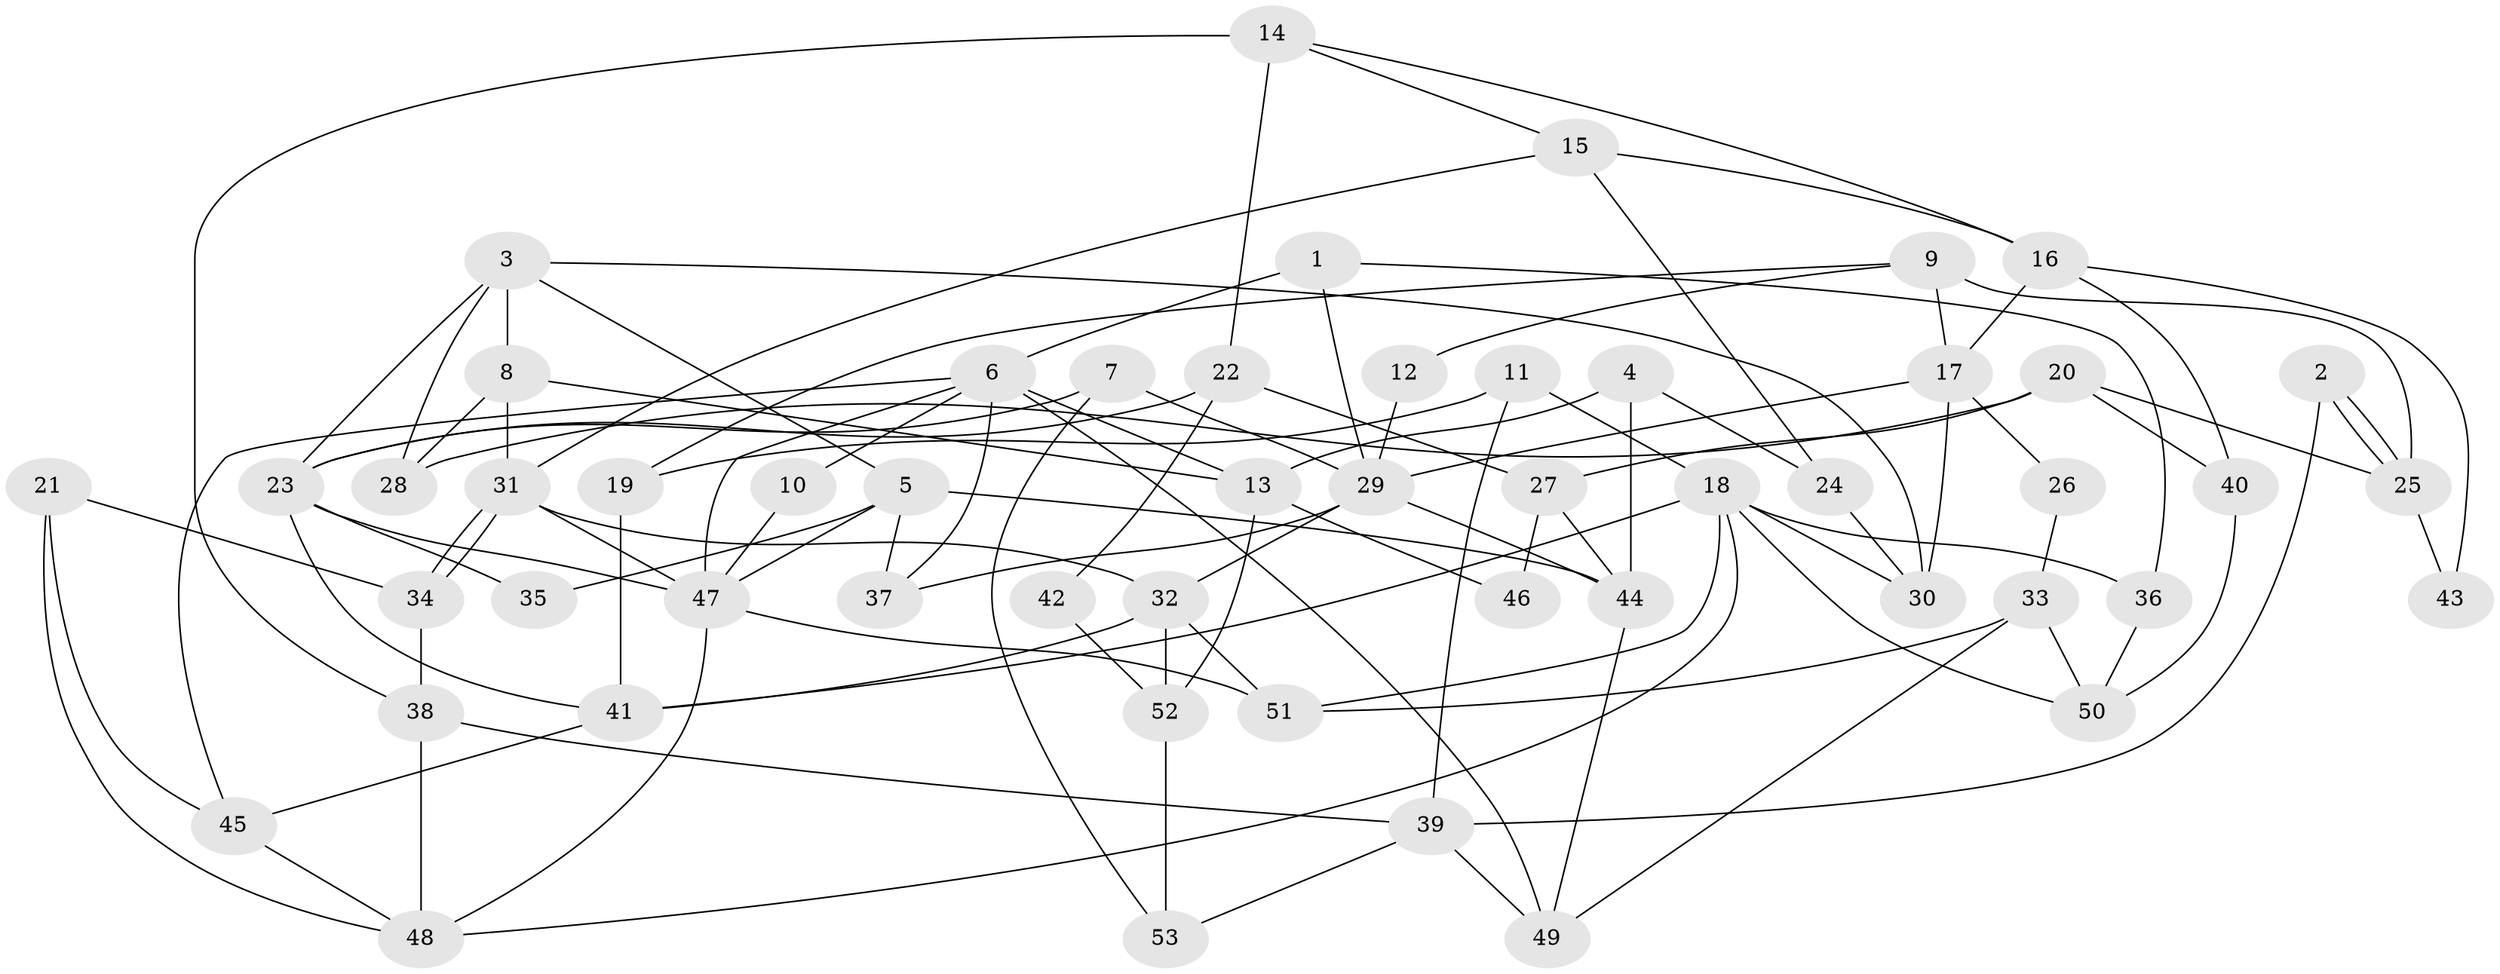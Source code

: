 // coarse degree distribution, {10: 0.038461538461538464, 6: 0.11538461538461539, 11: 0.038461538461538464, 3: 0.15384615384615385, 7: 0.07692307692307693, 9: 0.07692307692307693, 2: 0.15384615384615385, 5: 0.11538461538461539, 4: 0.23076923076923078}
// Generated by graph-tools (version 1.1) at 2025/54/03/05/25 16:54:47]
// undirected, 53 vertices, 106 edges
graph export_dot {
graph [start="1"]
  node [color=gray90,style=filled];
  1;
  2;
  3;
  4;
  5;
  6;
  7;
  8;
  9;
  10;
  11;
  12;
  13;
  14;
  15;
  16;
  17;
  18;
  19;
  20;
  21;
  22;
  23;
  24;
  25;
  26;
  27;
  28;
  29;
  30;
  31;
  32;
  33;
  34;
  35;
  36;
  37;
  38;
  39;
  40;
  41;
  42;
  43;
  44;
  45;
  46;
  47;
  48;
  49;
  50;
  51;
  52;
  53;
  1 -- 29;
  1 -- 6;
  1 -- 36;
  2 -- 39;
  2 -- 25;
  2 -- 25;
  3 -- 23;
  3 -- 5;
  3 -- 8;
  3 -- 28;
  3 -- 30;
  4 -- 44;
  4 -- 24;
  4 -- 13;
  5 -- 37;
  5 -- 47;
  5 -- 35;
  5 -- 44;
  6 -- 13;
  6 -- 45;
  6 -- 10;
  6 -- 37;
  6 -- 47;
  6 -- 49;
  7 -- 23;
  7 -- 29;
  7 -- 53;
  8 -- 31;
  8 -- 13;
  8 -- 28;
  9 -- 19;
  9 -- 25;
  9 -- 12;
  9 -- 17;
  10 -- 47;
  11 -- 18;
  11 -- 39;
  11 -- 19;
  12 -- 29;
  13 -- 46;
  13 -- 52;
  14 -- 38;
  14 -- 16;
  14 -- 15;
  14 -- 22;
  15 -- 31;
  15 -- 16;
  15 -- 24;
  16 -- 17;
  16 -- 40;
  16 -- 43;
  17 -- 30;
  17 -- 26;
  17 -- 29;
  18 -- 36;
  18 -- 48;
  18 -- 30;
  18 -- 41;
  18 -- 50;
  18 -- 51;
  19 -- 41;
  20 -- 27;
  20 -- 28;
  20 -- 25;
  20 -- 40;
  21 -- 34;
  21 -- 45;
  21 -- 48;
  22 -- 23;
  22 -- 27;
  22 -- 42;
  23 -- 47;
  23 -- 41;
  23 -- 35;
  24 -- 30;
  25 -- 43;
  26 -- 33;
  27 -- 44;
  27 -- 46;
  29 -- 44;
  29 -- 32;
  29 -- 37;
  31 -- 32;
  31 -- 34;
  31 -- 34;
  31 -- 47;
  32 -- 51;
  32 -- 41;
  32 -- 52;
  33 -- 50;
  33 -- 51;
  33 -- 49;
  34 -- 38;
  36 -- 50;
  38 -- 39;
  38 -- 48;
  39 -- 49;
  39 -- 53;
  40 -- 50;
  41 -- 45;
  42 -- 52;
  44 -- 49;
  45 -- 48;
  47 -- 48;
  47 -- 51;
  52 -- 53;
}

